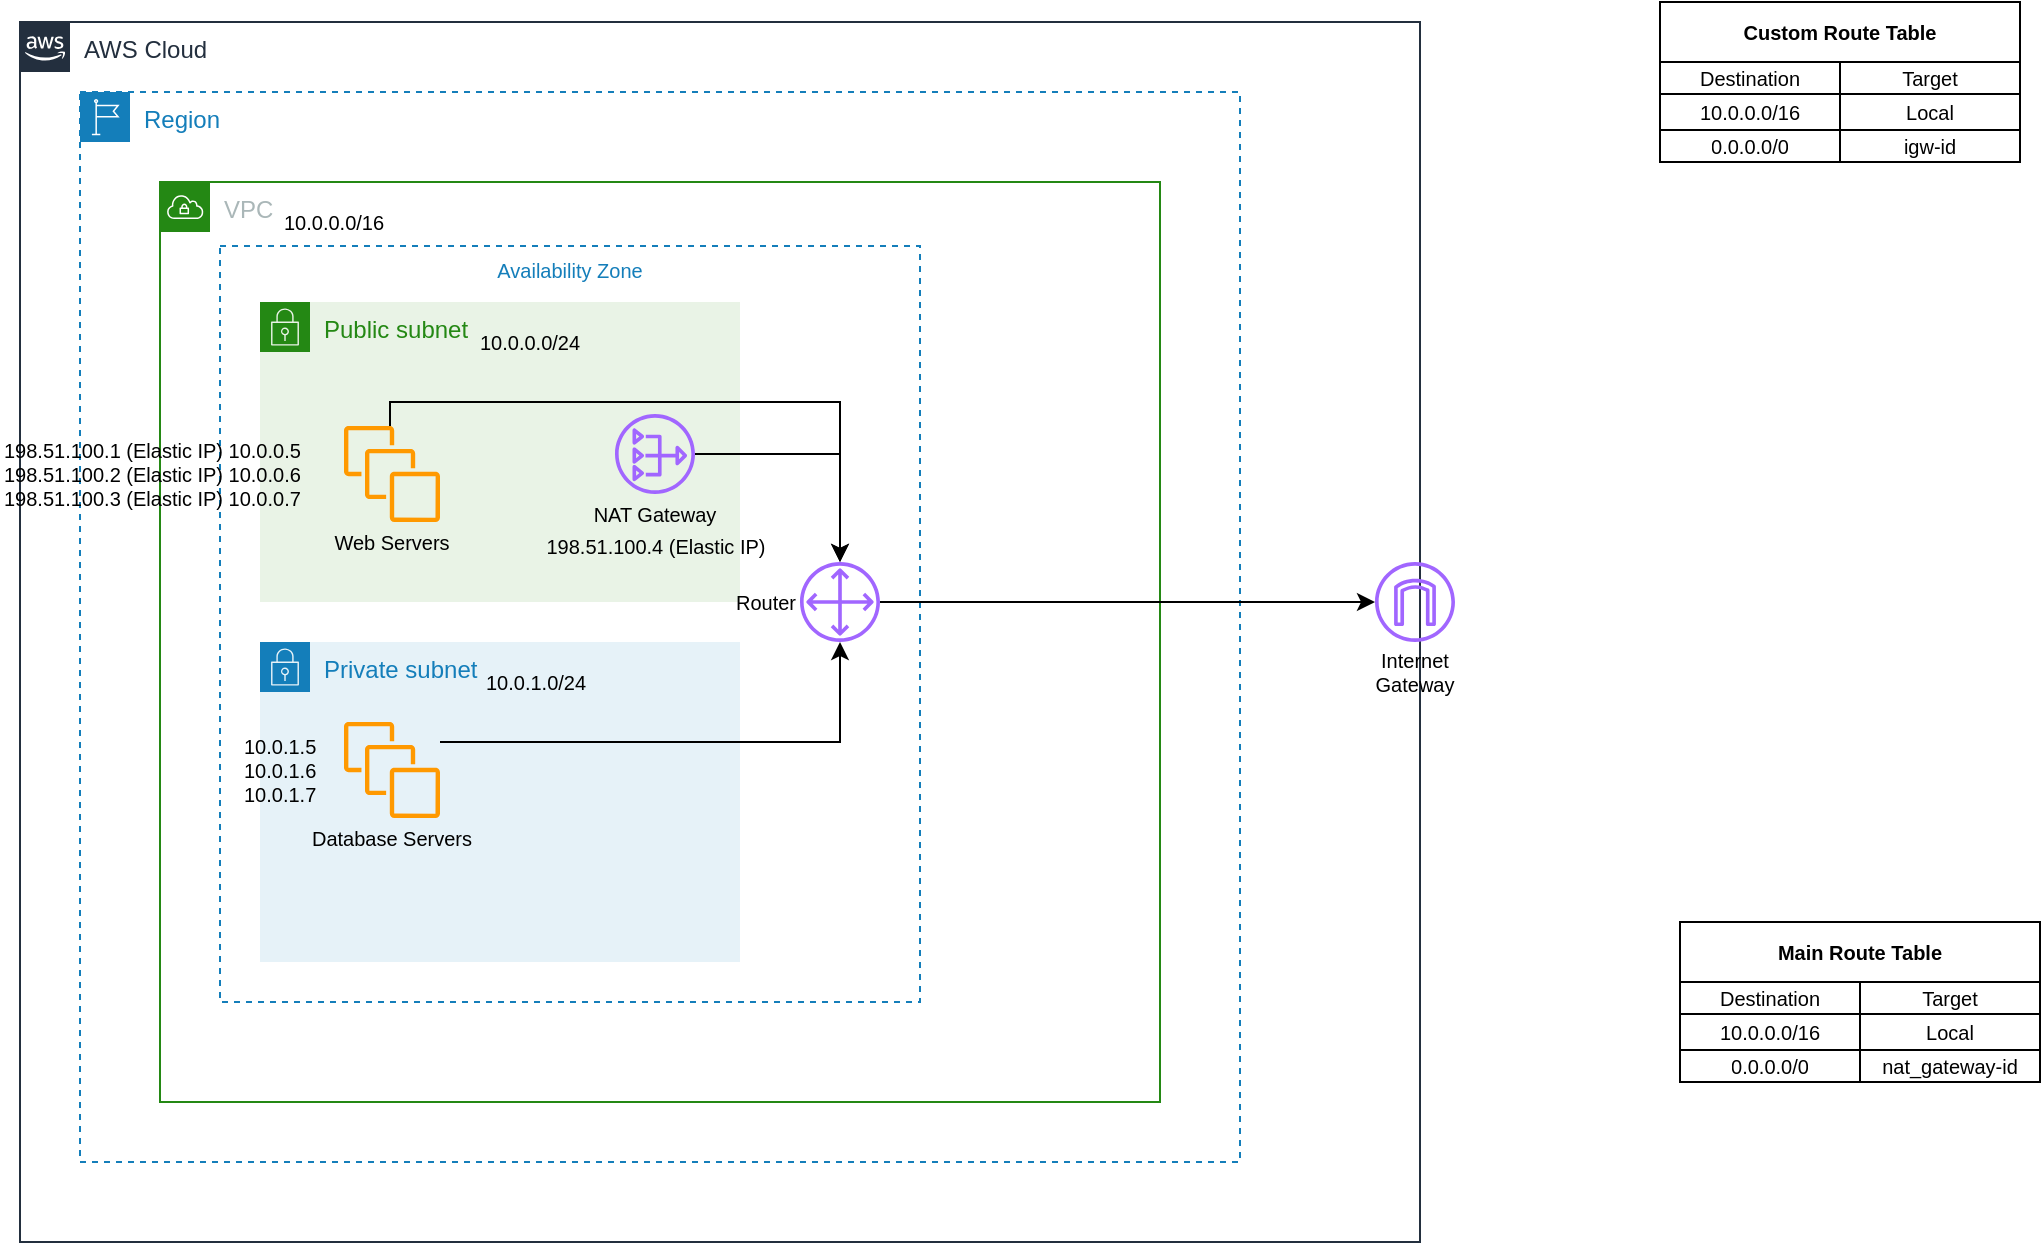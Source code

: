 <mxfile version="15.6.6" type="github">
  <diagram id="GYNesrk6NuDrMIJSwac8" name="Page-1">
    <mxGraphModel dx="1422" dy="762" grid="1" gridSize="10" guides="1" tooltips="1" connect="1" arrows="1" fold="1" page="0" pageScale="1" pageWidth="850" pageHeight="1100" math="0" shadow="0">
      <root>
        <mxCell id="0" />
        <mxCell id="1" parent="0" />
        <mxCell id="pGDaf0UsJ0jrrfz08NYw-6" value="AWS Cloud" style="points=[[0,0],[0.25,0],[0.5,0],[0.75,0],[1,0],[1,0.25],[1,0.5],[1,0.75],[1,1],[0.75,1],[0.5,1],[0.25,1],[0,1],[0,0.75],[0,0.5],[0,0.25]];outlineConnect=0;gradientColor=none;html=1;whiteSpace=wrap;fontSize=12;fontStyle=0;shape=mxgraph.aws4.group;grIcon=mxgraph.aws4.group_aws_cloud_alt;strokeColor=#232F3E;fillColor=none;verticalAlign=top;align=left;spacingLeft=30;fontColor=#232F3E;dashed=0;" parent="1" vertex="1">
          <mxGeometry x="40" y="30" width="700" height="610" as="geometry" />
        </mxCell>
        <mxCell id="yGI92WHQisXF0o71FRDt-4" value="Region" style="points=[[0,0],[0.25,0],[0.5,0],[0.75,0],[1,0],[1,0.25],[1,0.5],[1,0.75],[1,1],[0.75,1],[0.5,1],[0.25,1],[0,1],[0,0.75],[0,0.5],[0,0.25]];outlineConnect=0;gradientColor=none;html=1;whiteSpace=wrap;fontSize=12;fontStyle=0;shape=mxgraph.aws4.group;grIcon=mxgraph.aws4.group_region;strokeColor=#147EBA;fillColor=none;verticalAlign=top;align=left;spacingLeft=30;fontColor=#147EBA;dashed=1;" parent="1" vertex="1">
          <mxGeometry x="70" y="65" width="580" height="535" as="geometry" />
        </mxCell>
        <mxCell id="yGI92WHQisXF0o71FRDt-1" value="VPC" style="points=[[0,0],[0.25,0],[0.5,0],[0.75,0],[1,0],[1,0.25],[1,0.5],[1,0.75],[1,1],[0.75,1],[0.5,1],[0.25,1],[0,1],[0,0.75],[0,0.5],[0,0.25]];outlineConnect=0;gradientColor=none;html=1;whiteSpace=wrap;fontSize=12;fontStyle=0;shape=mxgraph.aws4.group;grIcon=mxgraph.aws4.group_vpc;strokeColor=#248814;fillColor=none;verticalAlign=top;align=left;spacingLeft=30;fontColor=#AAB7B8;dashed=0;" parent="1" vertex="1">
          <mxGeometry x="110" y="110" width="500" height="460" as="geometry" />
        </mxCell>
        <mxCell id="pGDaf0UsJ0jrrfz08NYw-60" value="Availability Zone" style="fillColor=none;strokeColor=#147EBA;dashed=1;verticalAlign=top;fontStyle=0;fontColor=#147EBA;labelBackgroundColor=default;fontSize=10;" parent="1" vertex="1">
          <mxGeometry x="140" y="142" width="350" height="378" as="geometry" />
        </mxCell>
        <mxCell id="yGI92WHQisXF0o71FRDt-2" value="Public subnet" style="points=[[0,0],[0.25,0],[0.5,0],[0.75,0],[1,0],[1,0.25],[1,0.5],[1,0.75],[1,1],[0.75,1],[0.5,1],[0.25,1],[0,1],[0,0.75],[0,0.5],[0,0.25]];outlineConnect=0;gradientColor=none;html=1;whiteSpace=wrap;fontSize=12;fontStyle=0;shape=mxgraph.aws4.group;grIcon=mxgraph.aws4.group_security_group;grStroke=0;strokeColor=#248814;fillColor=#E9F3E6;verticalAlign=top;align=left;spacingLeft=30;fontColor=#248814;dashed=0;" parent="1" vertex="1">
          <mxGeometry x="160" y="170" width="240" height="150" as="geometry" />
        </mxCell>
        <mxCell id="yGI92WHQisXF0o71FRDt-3" value="Private subnet" style="points=[[0,0],[0.25,0],[0.5,0],[0.75,0],[1,0],[1,0.25],[1,0.5],[1,0.75],[1,1],[0.75,1],[0.5,1],[0.25,1],[0,1],[0,0.75],[0,0.5],[0,0.25]];outlineConnect=0;gradientColor=none;html=1;whiteSpace=wrap;fontSize=12;fontStyle=0;shape=mxgraph.aws4.group;grIcon=mxgraph.aws4.group_security_group;grStroke=0;strokeColor=#147EBA;fillColor=#E6F2F8;verticalAlign=top;align=left;spacingLeft=30;fontColor=#147EBA;dashed=0;" parent="1" vertex="1">
          <mxGeometry x="160" y="340" width="240" height="160" as="geometry" />
        </mxCell>
        <mxCell id="pGDaf0UsJ0jrrfz08NYw-4" style="edgeStyle=orthogonalEdgeStyle;rounded=0;orthogonalLoop=1;jettySize=auto;html=1;" parent="1" source="pGDaf0UsJ0jrrfz08NYw-1" target="pGDaf0UsJ0jrrfz08NYw-2" edge="1">
          <mxGeometry relative="1" as="geometry" />
        </mxCell>
        <mxCell id="pGDaf0UsJ0jrrfz08NYw-1" value="" style="sketch=0;outlineConnect=0;fontColor=#232F3E;gradientColor=none;fillColor=#A166FF;strokeColor=none;dashed=0;verticalLabelPosition=bottom;verticalAlign=top;align=center;html=1;fontSize=12;fontStyle=0;aspect=fixed;pointerEvents=1;shape=mxgraph.aws4.nat_gateway;" parent="1" vertex="1">
          <mxGeometry x="337.5" y="226" width="40" height="40" as="geometry" />
        </mxCell>
        <mxCell id="pGDaf0UsJ0jrrfz08NYw-7" style="edgeStyle=orthogonalEdgeStyle;rounded=0;orthogonalLoop=1;jettySize=auto;html=1;" parent="1" source="pGDaf0UsJ0jrrfz08NYw-2" target="pGDaf0UsJ0jrrfz08NYw-5" edge="1">
          <mxGeometry relative="1" as="geometry" />
        </mxCell>
        <mxCell id="pGDaf0UsJ0jrrfz08NYw-2" value="" style="sketch=0;outlineConnect=0;fontColor=default;gradientColor=none;fillColor=#A166FF;strokeColor=none;dashed=0;verticalLabelPosition=bottom;verticalAlign=top;align=center;html=1;fontSize=12;fontStyle=0;aspect=fixed;pointerEvents=1;shape=mxgraph.aws4.customer_gateway;" parent="1" vertex="1">
          <mxGeometry x="430" y="300" width="40" height="40" as="geometry" />
        </mxCell>
        <mxCell id="pGDaf0UsJ0jrrfz08NYw-5" value="" style="sketch=0;outlineConnect=0;fontColor=#232F3E;gradientColor=none;fillColor=#A166FF;strokeColor=none;dashed=0;verticalLabelPosition=bottom;verticalAlign=top;align=center;html=1;fontSize=12;fontStyle=0;aspect=fixed;pointerEvents=1;shape=mxgraph.aws4.internet_gateway;" parent="1" vertex="1">
          <mxGeometry x="717.5" y="300" width="40" height="40" as="geometry" />
        </mxCell>
        <mxCell id="pGDaf0UsJ0jrrfz08NYw-16" style="edgeStyle=orthogonalEdgeStyle;rounded=0;orthogonalLoop=1;jettySize=auto;html=1;fontSize=10;fontColor=default;strokeColor=default;labelBackgroundColor=default;" parent="1" source="pGDaf0UsJ0jrrfz08NYw-8" target="pGDaf0UsJ0jrrfz08NYw-2" edge="1">
          <mxGeometry relative="1" as="geometry">
            <Array as="points">
              <mxPoint x="225" y="220" />
              <mxPoint x="450" y="220" />
            </Array>
          </mxGeometry>
        </mxCell>
        <mxCell id="pGDaf0UsJ0jrrfz08NYw-8" value="" style="sketch=0;outlineConnect=0;fontColor=#232F3E;gradientColor=none;fillColor=#FF9900;strokeColor=none;dashed=0;verticalLabelPosition=bottom;verticalAlign=top;align=center;html=1;fontSize=12;fontStyle=0;aspect=fixed;pointerEvents=1;shape=mxgraph.aws4.instances;" parent="1" vertex="1">
          <mxGeometry x="202" y="232" width="48" height="48" as="geometry" />
        </mxCell>
        <mxCell id="pGDaf0UsJ0jrrfz08NYw-12" style="edgeStyle=orthogonalEdgeStyle;rounded=0;orthogonalLoop=1;jettySize=auto;html=1;fontSize=10;fontColor=default;strokeColor=default;labelBackgroundColor=default;" parent="1" source="pGDaf0UsJ0jrrfz08NYw-9" target="pGDaf0UsJ0jrrfz08NYw-2" edge="1">
          <mxGeometry relative="1" as="geometry">
            <Array as="points">
              <mxPoint x="450" y="390" />
            </Array>
          </mxGeometry>
        </mxCell>
        <mxCell id="pGDaf0UsJ0jrrfz08NYw-9" value="" style="sketch=0;outlineConnect=0;fontColor=#232F3E;gradientColor=none;fillColor=#FF9900;strokeColor=none;dashed=0;verticalLabelPosition=bottom;verticalAlign=top;align=center;html=1;fontSize=12;fontStyle=0;aspect=fixed;pointerEvents=1;shape=mxgraph.aws4.instances;" parent="1" vertex="1">
          <mxGeometry x="202" y="380" width="48" height="48" as="geometry" />
        </mxCell>
        <mxCell id="pGDaf0UsJ0jrrfz08NYw-10" value="Web Servers" style="text;html=1;strokeColor=none;fillColor=none;align=center;verticalAlign=middle;whiteSpace=wrap;rounded=0;fontSize=10;fontColor=default;" parent="1" vertex="1">
          <mxGeometry x="191" y="280" width="70" height="20" as="geometry" />
        </mxCell>
        <mxCell id="pGDaf0UsJ0jrrfz08NYw-11" value="Database Servers" style="text;html=1;strokeColor=none;fillColor=none;align=center;verticalAlign=middle;whiteSpace=wrap;rounded=0;fontSize=10;fontColor=default;" parent="1" vertex="1">
          <mxGeometry x="181" y="428" width="90" height="20" as="geometry" />
        </mxCell>
        <mxCell id="pGDaf0UsJ0jrrfz08NYw-13" value="NAT Gateway" style="text;html=1;strokeColor=none;fillColor=none;align=center;verticalAlign=middle;whiteSpace=wrap;rounded=0;fontSize=10;fontColor=default;" parent="1" vertex="1">
          <mxGeometry x="320" y="266" width="75" height="20" as="geometry" />
        </mxCell>
        <mxCell id="pGDaf0UsJ0jrrfz08NYw-14" value="Internet Gateway" style="text;html=1;strokeColor=none;fillColor=none;align=center;verticalAlign=middle;whiteSpace=wrap;rounded=0;fontSize=10;fontColor=default;" parent="1" vertex="1">
          <mxGeometry x="700" y="340" width="75" height="30" as="geometry" />
        </mxCell>
        <mxCell id="pGDaf0UsJ0jrrfz08NYw-15" value="Router" style="text;html=1;strokeColor=none;fillColor=none;align=right;verticalAlign=middle;whiteSpace=wrap;rounded=0;fontSize=10;fontColor=default;" parent="1" vertex="1">
          <mxGeometry x="395" y="309" width="35" height="22" as="geometry" />
        </mxCell>
        <mxCell id="pGDaf0UsJ0jrrfz08NYw-40" value="Custom Route Table" style="shape=table;startSize=30;container=1;collapsible=0;childLayout=tableLayout;fontSize=10;fontColor=default;strokeColor=default;fillColor=default;align=center;fontStyle=1" parent="1" vertex="1">
          <mxGeometry x="860" y="20" width="180" height="80" as="geometry" />
        </mxCell>
        <mxCell id="pGDaf0UsJ0jrrfz08NYw-41" value="" style="shape=partialRectangle;collapsible=0;dropTarget=0;pointerEvents=0;fillColor=none;top=0;left=0;bottom=0;right=0;points=[[0,0.5],[1,0.5]];portConstraint=eastwest;fontSize=10;fontColor=default;strokeColor=default;align=center;" parent="pGDaf0UsJ0jrrfz08NYw-40" vertex="1">
          <mxGeometry y="30" width="180" height="16" as="geometry" />
        </mxCell>
        <mxCell id="pGDaf0UsJ0jrrfz08NYw-42" value="Destination" style="shape=partialRectangle;html=1;whiteSpace=wrap;connectable=0;overflow=hidden;fillColor=none;top=0;left=0;bottom=0;right=0;pointerEvents=1;fontSize=10;fontColor=default;strokeColor=default;align=center;labelBackgroundColor=default;" parent="pGDaf0UsJ0jrrfz08NYw-41" vertex="1">
          <mxGeometry width="90" height="16" as="geometry">
            <mxRectangle width="90" height="16" as="alternateBounds" />
          </mxGeometry>
        </mxCell>
        <mxCell id="pGDaf0UsJ0jrrfz08NYw-43" value="Target" style="shape=partialRectangle;html=1;whiteSpace=wrap;connectable=0;overflow=hidden;fillColor=none;top=0;left=0;bottom=0;right=0;pointerEvents=1;fontSize=10;fontColor=default;strokeColor=default;align=center;" parent="pGDaf0UsJ0jrrfz08NYw-41" vertex="1">
          <mxGeometry x="90" width="90" height="16" as="geometry">
            <mxRectangle width="90" height="16" as="alternateBounds" />
          </mxGeometry>
        </mxCell>
        <mxCell id="pGDaf0UsJ0jrrfz08NYw-44" value="" style="shape=partialRectangle;collapsible=0;dropTarget=0;pointerEvents=0;fillColor=none;top=0;left=0;bottom=0;right=0;points=[[0,0.5],[1,0.5]];portConstraint=eastwest;fontSize=10;fontColor=default;strokeColor=default;align=center;" parent="pGDaf0UsJ0jrrfz08NYw-40" vertex="1">
          <mxGeometry y="46" width="180" height="18" as="geometry" />
        </mxCell>
        <mxCell id="pGDaf0UsJ0jrrfz08NYw-45" value="10.0.0.0/16" style="shape=partialRectangle;html=1;whiteSpace=wrap;connectable=0;overflow=hidden;fillColor=none;top=0;left=0;bottom=0;right=0;pointerEvents=1;fontSize=10;fontColor=default;strokeColor=default;align=center;" parent="pGDaf0UsJ0jrrfz08NYw-44" vertex="1">
          <mxGeometry width="90" height="18" as="geometry">
            <mxRectangle width="90" height="18" as="alternateBounds" />
          </mxGeometry>
        </mxCell>
        <mxCell id="pGDaf0UsJ0jrrfz08NYw-46" value="Local" style="shape=partialRectangle;html=1;whiteSpace=wrap;connectable=0;overflow=hidden;fillColor=none;top=0;left=0;bottom=0;right=0;pointerEvents=1;fontSize=10;fontColor=default;strokeColor=default;align=center;" parent="pGDaf0UsJ0jrrfz08NYw-44" vertex="1">
          <mxGeometry x="90" width="90" height="18" as="geometry">
            <mxRectangle width="90" height="18" as="alternateBounds" />
          </mxGeometry>
        </mxCell>
        <mxCell id="pGDaf0UsJ0jrrfz08NYw-47" value="" style="shape=partialRectangle;collapsible=0;dropTarget=0;pointerEvents=0;fillColor=none;top=0;left=0;bottom=0;right=0;points=[[0,0.5],[1,0.5]];portConstraint=eastwest;fontSize=10;fontColor=default;strokeColor=default;align=center;" parent="pGDaf0UsJ0jrrfz08NYw-40" vertex="1">
          <mxGeometry y="64" width="180" height="16" as="geometry" />
        </mxCell>
        <mxCell id="pGDaf0UsJ0jrrfz08NYw-48" value="0.0.0.0/0" style="shape=partialRectangle;html=1;whiteSpace=wrap;connectable=0;overflow=hidden;fillColor=none;top=0;left=0;bottom=0;right=0;pointerEvents=1;fontSize=10;fontColor=default;strokeColor=default;align=center;" parent="pGDaf0UsJ0jrrfz08NYw-47" vertex="1">
          <mxGeometry width="90" height="16" as="geometry">
            <mxRectangle width="90" height="16" as="alternateBounds" />
          </mxGeometry>
        </mxCell>
        <mxCell id="pGDaf0UsJ0jrrfz08NYw-49" value="igw-id" style="shape=partialRectangle;html=1;whiteSpace=wrap;connectable=0;overflow=hidden;fillColor=none;top=0;left=0;bottom=0;right=0;pointerEvents=1;fontSize=10;fontColor=default;strokeColor=default;align=center;" parent="pGDaf0UsJ0jrrfz08NYw-47" vertex="1">
          <mxGeometry x="90" width="90" height="16" as="geometry">
            <mxRectangle width="90" height="16" as="alternateBounds" />
          </mxGeometry>
        </mxCell>
        <mxCell id="pGDaf0UsJ0jrrfz08NYw-50" value="Main Route Table" style="shape=table;startSize=30;container=1;collapsible=0;childLayout=tableLayout;fontSize=10;fontColor=default;strokeColor=default;fillColor=default;align=center;fontStyle=1" parent="1" vertex="1">
          <mxGeometry x="870" y="480" width="180" height="80" as="geometry" />
        </mxCell>
        <mxCell id="pGDaf0UsJ0jrrfz08NYw-51" value="" style="shape=partialRectangle;collapsible=0;dropTarget=0;pointerEvents=0;fillColor=none;top=0;left=0;bottom=0;right=0;points=[[0,0.5],[1,0.5]];portConstraint=eastwest;fontSize=10;fontColor=default;strokeColor=default;align=center;" parent="pGDaf0UsJ0jrrfz08NYw-50" vertex="1">
          <mxGeometry y="30" width="180" height="16" as="geometry" />
        </mxCell>
        <mxCell id="pGDaf0UsJ0jrrfz08NYw-52" value="Destination" style="shape=partialRectangle;html=1;whiteSpace=wrap;connectable=0;overflow=hidden;fillColor=none;top=0;left=0;bottom=0;right=0;pointerEvents=1;fontSize=10;fontColor=default;strokeColor=default;align=center;labelBackgroundColor=default;" parent="pGDaf0UsJ0jrrfz08NYw-51" vertex="1">
          <mxGeometry width="90" height="16" as="geometry">
            <mxRectangle width="90" height="16" as="alternateBounds" />
          </mxGeometry>
        </mxCell>
        <mxCell id="pGDaf0UsJ0jrrfz08NYw-53" value="Target" style="shape=partialRectangle;html=1;whiteSpace=wrap;connectable=0;overflow=hidden;fillColor=none;top=0;left=0;bottom=0;right=0;pointerEvents=1;fontSize=10;fontColor=default;strokeColor=default;align=center;" parent="pGDaf0UsJ0jrrfz08NYw-51" vertex="1">
          <mxGeometry x="90" width="90" height="16" as="geometry">
            <mxRectangle width="90" height="16" as="alternateBounds" />
          </mxGeometry>
        </mxCell>
        <mxCell id="pGDaf0UsJ0jrrfz08NYw-54" value="" style="shape=partialRectangle;collapsible=0;dropTarget=0;pointerEvents=0;fillColor=none;top=0;left=0;bottom=0;right=0;points=[[0,0.5],[1,0.5]];portConstraint=eastwest;fontSize=10;fontColor=default;strokeColor=default;align=center;" parent="pGDaf0UsJ0jrrfz08NYw-50" vertex="1">
          <mxGeometry y="46" width="180" height="18" as="geometry" />
        </mxCell>
        <mxCell id="pGDaf0UsJ0jrrfz08NYw-55" value="10.0.0.0/16" style="shape=partialRectangle;html=1;whiteSpace=wrap;connectable=0;overflow=hidden;fillColor=none;top=0;left=0;bottom=0;right=0;pointerEvents=1;fontSize=10;fontColor=default;strokeColor=default;align=center;" parent="pGDaf0UsJ0jrrfz08NYw-54" vertex="1">
          <mxGeometry width="90" height="18" as="geometry">
            <mxRectangle width="90" height="18" as="alternateBounds" />
          </mxGeometry>
        </mxCell>
        <mxCell id="pGDaf0UsJ0jrrfz08NYw-56" value="Local" style="shape=partialRectangle;html=1;whiteSpace=wrap;connectable=0;overflow=hidden;fillColor=none;top=0;left=0;bottom=0;right=0;pointerEvents=1;fontSize=10;fontColor=default;strokeColor=default;align=center;" parent="pGDaf0UsJ0jrrfz08NYw-54" vertex="1">
          <mxGeometry x="90" width="90" height="18" as="geometry">
            <mxRectangle width="90" height="18" as="alternateBounds" />
          </mxGeometry>
        </mxCell>
        <mxCell id="pGDaf0UsJ0jrrfz08NYw-57" value="" style="shape=partialRectangle;collapsible=0;dropTarget=0;pointerEvents=0;fillColor=none;top=0;left=0;bottom=0;right=0;points=[[0,0.5],[1,0.5]];portConstraint=eastwest;fontSize=10;fontColor=default;strokeColor=default;align=center;" parent="pGDaf0UsJ0jrrfz08NYw-50" vertex="1">
          <mxGeometry y="64" width="180" height="16" as="geometry" />
        </mxCell>
        <mxCell id="pGDaf0UsJ0jrrfz08NYw-58" value="0.0.0.0/0" style="shape=partialRectangle;html=1;whiteSpace=wrap;connectable=0;overflow=hidden;fillColor=none;top=0;left=0;bottom=0;right=0;pointerEvents=1;fontSize=10;fontColor=default;strokeColor=default;align=center;" parent="pGDaf0UsJ0jrrfz08NYw-57" vertex="1">
          <mxGeometry width="90" height="16" as="geometry">
            <mxRectangle width="90" height="16" as="alternateBounds" />
          </mxGeometry>
        </mxCell>
        <mxCell id="pGDaf0UsJ0jrrfz08NYw-59" value="nat_gateway-id" style="shape=partialRectangle;html=1;whiteSpace=wrap;connectable=0;overflow=hidden;fillColor=none;top=0;left=0;bottom=0;right=0;pointerEvents=1;fontSize=10;fontColor=default;strokeColor=default;align=center;" parent="pGDaf0UsJ0jrrfz08NYw-57" vertex="1">
          <mxGeometry x="90" width="90" height="16" as="geometry">
            <mxRectangle width="90" height="16" as="alternateBounds" />
          </mxGeometry>
        </mxCell>
        <mxCell id="pGDaf0UsJ0jrrfz08NYw-61" value="10.0.0.0/16" style="text;html=1;strokeColor=none;fillColor=none;align=left;verticalAlign=middle;whiteSpace=wrap;rounded=0;fontSize=10;fontColor=default;" parent="1" vertex="1">
          <mxGeometry x="170" y="120" width="70" height="20" as="geometry" />
        </mxCell>
        <mxCell id="pGDaf0UsJ0jrrfz08NYw-62" value="10.0.0.0/24" style="text;html=1;strokeColor=none;fillColor=none;align=left;verticalAlign=middle;whiteSpace=wrap;rounded=0;fontSize=10;fontColor=default;" parent="1" vertex="1">
          <mxGeometry x="267.5" y="180" width="70" height="20" as="geometry" />
        </mxCell>
        <mxCell id="pGDaf0UsJ0jrrfz08NYw-63" value="10.0.1.0/24" style="text;html=1;strokeColor=none;fillColor=none;align=left;verticalAlign=middle;whiteSpace=wrap;rounded=0;fontSize=10;fontColor=default;" parent="1" vertex="1">
          <mxGeometry x="271" y="350" width="70" height="20" as="geometry" />
        </mxCell>
        <mxCell id="GhE0_as32iZf70dA8K12-1" value="10.0.1.5&lt;br&gt;10.0.1.6&lt;br&gt;10.0.1.7" style="text;html=1;strokeColor=none;fillColor=none;align=left;verticalAlign=middle;whiteSpace=wrap;rounded=0;fontSize=10;fontColor=default;" vertex="1" parent="1">
          <mxGeometry x="150" y="384" width="50" height="40" as="geometry" />
        </mxCell>
        <mxCell id="GhE0_as32iZf70dA8K12-2" value="198.51.100.1 (Elastic IP) 10.0.0.5&lt;br&gt;198.51.100.2 (Elastic IP) 10.0.0.6&lt;br&gt;198.51.100.3 (Elastic IP) 10.0.0.7" style="text;html=1;strokeColor=none;fillColor=none;align=left;verticalAlign=middle;whiteSpace=wrap;rounded=0;fontSize=10;fontColor=default;" vertex="1" parent="1">
          <mxGeometry x="30" y="236" width="170" height="40" as="geometry" />
        </mxCell>
        <mxCell id="GhE0_as32iZf70dA8K12-3" value="&lt;span style=&quot;font-family: helvetica; font-size: 10px; font-style: normal; font-weight: 400; letter-spacing: normal; text-indent: 0px; text-transform: none; word-spacing: 0px; display: inline; float: none;&quot;&gt;198.51.100.4 (Elastic IP)&lt;/span&gt;" style="text;whiteSpace=wrap;html=1;fontSize=10;fontColor=default;align=center;fillColor=none;labelBackgroundColor=none;" vertex="1" parent="1">
          <mxGeometry x="287.5" y="280" width="140" height="22.5" as="geometry" />
        </mxCell>
      </root>
    </mxGraphModel>
  </diagram>
</mxfile>
